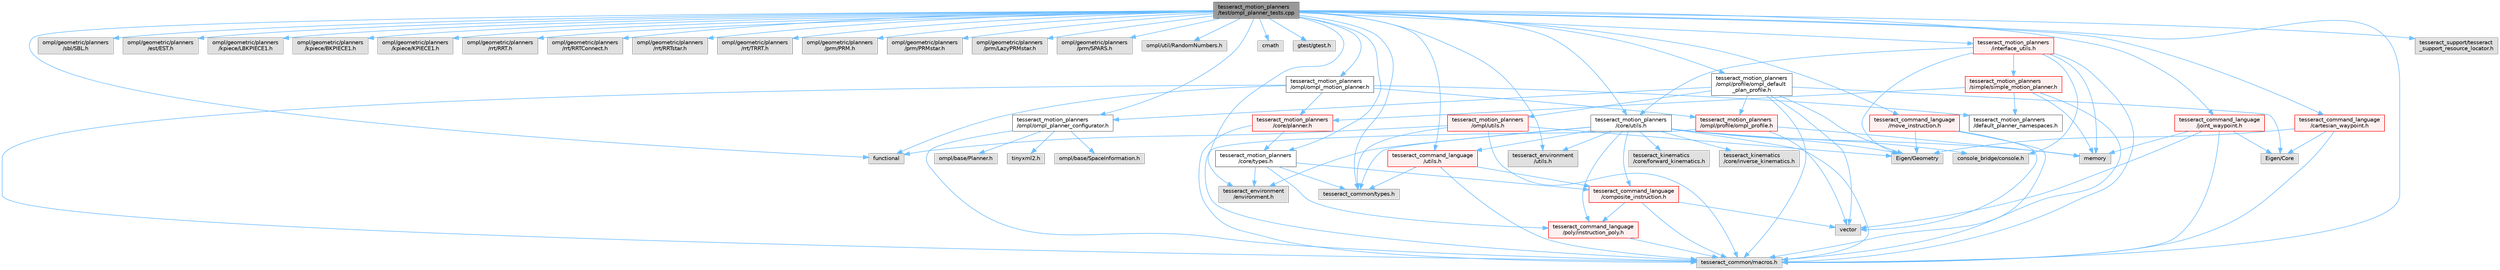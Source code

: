 digraph "tesseract_motion_planners/test/ompl_planner_tests.cpp"
{
 // LATEX_PDF_SIZE
  bgcolor="transparent";
  edge [fontname=Helvetica,fontsize=10,labelfontname=Helvetica,labelfontsize=10];
  node [fontname=Helvetica,fontsize=10,shape=box,height=0.2,width=0.4];
  Node1 [label="tesseract_motion_planners\l/test/ompl_planner_tests.cpp",height=0.2,width=0.4,color="gray40", fillcolor="grey60", style="filled", fontcolor="black",tooltip="This contains unit test for the tesseract descartes planner."];
  Node1 -> Node2 [color="steelblue1",style="solid"];
  Node2 [label="tesseract_common/macros.h",height=0.2,width=0.4,color="grey60", fillcolor="#E0E0E0", style="filled",tooltip=" "];
  Node1 -> Node3 [color="steelblue1",style="solid"];
  Node3 [label="ompl/geometric/planners\l/sbl/SBL.h",height=0.2,width=0.4,color="grey60", fillcolor="#E0E0E0", style="filled",tooltip=" "];
  Node1 -> Node4 [color="steelblue1",style="solid"];
  Node4 [label="ompl/geometric/planners\l/est/EST.h",height=0.2,width=0.4,color="grey60", fillcolor="#E0E0E0", style="filled",tooltip=" "];
  Node1 -> Node5 [color="steelblue1",style="solid"];
  Node5 [label="ompl/geometric/planners\l/kpiece/LBKPIECE1.h",height=0.2,width=0.4,color="grey60", fillcolor="#E0E0E0", style="filled",tooltip=" "];
  Node1 -> Node6 [color="steelblue1",style="solid"];
  Node6 [label="ompl/geometric/planners\l/kpiece/BKPIECE1.h",height=0.2,width=0.4,color="grey60", fillcolor="#E0E0E0", style="filled",tooltip=" "];
  Node1 -> Node7 [color="steelblue1",style="solid"];
  Node7 [label="ompl/geometric/planners\l/kpiece/KPIECE1.h",height=0.2,width=0.4,color="grey60", fillcolor="#E0E0E0", style="filled",tooltip=" "];
  Node1 -> Node8 [color="steelblue1",style="solid"];
  Node8 [label="ompl/geometric/planners\l/rrt/RRT.h",height=0.2,width=0.4,color="grey60", fillcolor="#E0E0E0", style="filled",tooltip=" "];
  Node1 -> Node9 [color="steelblue1",style="solid"];
  Node9 [label="ompl/geometric/planners\l/rrt/RRTConnect.h",height=0.2,width=0.4,color="grey60", fillcolor="#E0E0E0", style="filled",tooltip=" "];
  Node1 -> Node10 [color="steelblue1",style="solid"];
  Node10 [label="ompl/geometric/planners\l/rrt/RRTstar.h",height=0.2,width=0.4,color="grey60", fillcolor="#E0E0E0", style="filled",tooltip=" "];
  Node1 -> Node11 [color="steelblue1",style="solid"];
  Node11 [label="ompl/geometric/planners\l/rrt/TRRT.h",height=0.2,width=0.4,color="grey60", fillcolor="#E0E0E0", style="filled",tooltip=" "];
  Node1 -> Node12 [color="steelblue1",style="solid"];
  Node12 [label="ompl/geometric/planners\l/prm/PRM.h",height=0.2,width=0.4,color="grey60", fillcolor="#E0E0E0", style="filled",tooltip=" "];
  Node1 -> Node13 [color="steelblue1",style="solid"];
  Node13 [label="ompl/geometric/planners\l/prm/PRMstar.h",height=0.2,width=0.4,color="grey60", fillcolor="#E0E0E0", style="filled",tooltip=" "];
  Node1 -> Node14 [color="steelblue1",style="solid"];
  Node14 [label="ompl/geometric/planners\l/prm/LazyPRMstar.h",height=0.2,width=0.4,color="grey60", fillcolor="#E0E0E0", style="filled",tooltip=" "];
  Node1 -> Node15 [color="steelblue1",style="solid"];
  Node15 [label="ompl/geometric/planners\l/prm/SPARS.h",height=0.2,width=0.4,color="grey60", fillcolor="#E0E0E0", style="filled",tooltip=" "];
  Node1 -> Node16 [color="steelblue1",style="solid"];
  Node16 [label="ompl/util/RandomNumbers.h",height=0.2,width=0.4,color="grey60", fillcolor="#E0E0E0", style="filled",tooltip=" "];
  Node1 -> Node17 [color="steelblue1",style="solid"];
  Node17 [label="functional",height=0.2,width=0.4,color="grey60", fillcolor="#E0E0E0", style="filled",tooltip=" "];
  Node1 -> Node18 [color="steelblue1",style="solid"];
  Node18 [label="cmath",height=0.2,width=0.4,color="grey60", fillcolor="#E0E0E0", style="filled",tooltip=" "];
  Node1 -> Node19 [color="steelblue1",style="solid"];
  Node19 [label="gtest/gtest.h",height=0.2,width=0.4,color="grey60", fillcolor="#E0E0E0", style="filled",tooltip=" "];
  Node1 -> Node20 [color="steelblue1",style="solid"];
  Node20 [label="tesseract_common/types.h",height=0.2,width=0.4,color="grey60", fillcolor="#E0E0E0", style="filled",tooltip=" "];
  Node1 -> Node21 [color="steelblue1",style="solid"];
  Node21 [label="tesseract_environment\l/environment.h",height=0.2,width=0.4,color="grey60", fillcolor="#E0E0E0", style="filled",tooltip=" "];
  Node1 -> Node22 [color="steelblue1",style="solid"];
  Node22 [label="tesseract_environment\l/utils.h",height=0.2,width=0.4,color="grey60", fillcolor="#E0E0E0", style="filled",tooltip=" "];
  Node1 -> Node23 [color="steelblue1",style="solid"];
  Node23 [label="tesseract_motion_planners\l/ompl/ompl_motion_planner.h",height=0.2,width=0.4,color="grey40", fillcolor="white", style="filled",URL="$d2/dec/ompl__motion__planner_8h.html",tooltip="Tesseract OMPL motion planner."];
  Node23 -> Node2 [color="steelblue1",style="solid"];
  Node23 -> Node17 [color="steelblue1",style="solid"];
  Node23 -> Node24 [color="steelblue1",style="solid"];
  Node24 [label="tesseract_motion_planners\l/default_planner_namespaces.h",height=0.2,width=0.4,color="grey40", fillcolor="white", style="filled",URL="$de/d3a/default__planner__namespaces_8h.html",tooltip="A collection of motion planner profile namespaces."];
  Node23 -> Node25 [color="steelblue1",style="solid"];
  Node25 [label="tesseract_motion_planners\l/core/planner.h",height=0.2,width=0.4,color="red", fillcolor="#FFF0F0", style="filled",URL="$d7/d8c/planner_8h.html",tooltip="Planner Interface Class."];
  Node25 -> Node2 [color="steelblue1",style="solid"];
  Node25 -> Node27 [color="steelblue1",style="solid"];
  Node27 [label="tesseract_motion_planners\l/core/types.h",height=0.2,width=0.4,color="grey40", fillcolor="white", style="filled",URL="$d1/d6d/tesseract__motion__planners_2core_2include_2tesseract__motion__planners_2core_2types_8h.html",tooltip=" "];
  Node27 -> Node21 [color="steelblue1",style="solid"];
  Node27 -> Node20 [color="steelblue1",style="solid"];
  Node27 -> Node28 [color="steelblue1",style="solid"];
  Node28 [label="tesseract_command_language\l/poly/instruction_poly.h",height=0.2,width=0.4,color="red", fillcolor="#FFF0F0", style="filled",URL="$d1/db1/instruction__poly_8h.html",tooltip=" "];
  Node28 -> Node2 [color="steelblue1",style="solid"];
  Node27 -> Node39 [color="steelblue1",style="solid"];
  Node39 [label="tesseract_command_language\l/composite_instruction.h",height=0.2,width=0.4,color="red", fillcolor="#FFF0F0", style="filled",URL="$d5/df7/composite__instruction_8h.html",tooltip=" "];
  Node39 -> Node2 [color="steelblue1",style="solid"];
  Node39 -> Node40 [color="steelblue1",style="solid"];
  Node40 [label="vector",height=0.2,width=0.4,color="grey60", fillcolor="#E0E0E0", style="filled",tooltip=" "];
  Node39 -> Node28 [color="steelblue1",style="solid"];
  Node23 -> Node54 [color="steelblue1",style="solid"];
  Node54 [label="tesseract_motion_planners\l/ompl/profile/ompl_profile.h",height=0.2,width=0.4,color="red", fillcolor="#FFF0F0", style="filled",URL="$d5/d9f/ompl__profile_8h.html",tooltip="Tesseract OMPL profile."];
  Node54 -> Node2 [color="steelblue1",style="solid"];
  Node54 -> Node40 [color="steelblue1",style="solid"];
  Node54 -> Node35 [color="steelblue1",style="solid"];
  Node35 [label="memory",height=0.2,width=0.4,color="grey60", fillcolor="#E0E0E0", style="filled",tooltip=" "];
  Node1 -> Node60 [color="steelblue1",style="solid"];
  Node60 [label="tesseract_motion_planners\l/ompl/ompl_planner_configurator.h",height=0.2,width=0.4,color="grey40", fillcolor="white", style="filled",URL="$de/d1e/ompl__planner__configurator_8h.html",tooltip="Tesseract OMPL planner configurator."];
  Node60 -> Node2 [color="steelblue1",style="solid"];
  Node60 -> Node61 [color="steelblue1",style="solid"];
  Node61 [label="ompl/base/SpaceInformation.h",height=0.2,width=0.4,color="grey60", fillcolor="#E0E0E0", style="filled",tooltip=" "];
  Node60 -> Node62 [color="steelblue1",style="solid"];
  Node62 [label="ompl/base/Planner.h",height=0.2,width=0.4,color="grey60", fillcolor="#E0E0E0", style="filled",tooltip=" "];
  Node60 -> Node63 [color="steelblue1",style="solid"];
  Node63 [label="tinyxml2.h",height=0.2,width=0.4,color="grey60", fillcolor="#E0E0E0", style="filled",tooltip=" "];
  Node1 -> Node67 [color="steelblue1",style="solid"];
  Node67 [label="tesseract_motion_planners\l/ompl/profile/ompl_default\l_plan_profile.h",height=0.2,width=0.4,color="grey40", fillcolor="white", style="filled",URL="$d8/d16/ompl__default__plan__profile_8h.html",tooltip="Tesseract OMPL default plan profile."];
  Node67 -> Node2 [color="steelblue1",style="solid"];
  Node67 -> Node40 [color="steelblue1",style="solid"];
  Node67 -> Node66 [color="steelblue1",style="solid"];
  Node66 [label="Eigen/Geometry",height=0.2,width=0.4,color="grey60", fillcolor="#E0E0E0", style="filled",tooltip=" "];
  Node67 -> Node68 [color="steelblue1",style="solid"];
  Node68 [label="Eigen/Core",height=0.2,width=0.4,color="grey60", fillcolor="#E0E0E0", style="filled",tooltip=" "];
  Node67 -> Node69 [color="steelblue1",style="solid"];
  Node69 [label="tesseract_motion_planners\l/ompl/utils.h",height=0.2,width=0.4,color="red", fillcolor="#FFF0F0", style="filled",URL="$d1/d13/tesseract__motion__planners_2ompl_2include_2tesseract__motion__planners_2ompl_2utils_8h.html",tooltip="Tesseract OMPL planner utility functions."];
  Node69 -> Node2 [color="steelblue1",style="solid"];
  Node69 -> Node66 [color="steelblue1",style="solid"];
  Node69 -> Node17 [color="steelblue1",style="solid"];
  Node69 -> Node20 [color="steelblue1",style="solid"];
  Node67 -> Node60 [color="steelblue1",style="solid"];
  Node67 -> Node54 [color="steelblue1",style="solid"];
  Node1 -> Node27 [color="steelblue1",style="solid"];
  Node1 -> Node72 [color="steelblue1",style="solid"];
  Node72 [label="tesseract_motion_planners\l/core/utils.h",height=0.2,width=0.4,color="grey40", fillcolor="white", style="filled",URL="$d9/d8b/tesseract__motion__planners_2core_2include_2tesseract__motion__planners_2core_2utils_8h.html",tooltip="Planner utility functions."];
  Node72 -> Node2 [color="steelblue1",style="solid"];
  Node72 -> Node66 [color="steelblue1",style="solid"];
  Node72 -> Node35 [color="steelblue1",style="solid"];
  Node72 -> Node73 [color="steelblue1",style="solid"];
  Node73 [label="console_bridge/console.h",height=0.2,width=0.4,color="grey60", fillcolor="#E0E0E0", style="filled",tooltip=" "];
  Node72 -> Node21 [color="steelblue1",style="solid"];
  Node72 -> Node22 [color="steelblue1",style="solid"];
  Node72 -> Node74 [color="steelblue1",style="solid"];
  Node74 [label="tesseract_kinematics\l/core/forward_kinematics.h",height=0.2,width=0.4,color="grey60", fillcolor="#E0E0E0", style="filled",tooltip=" "];
  Node72 -> Node75 [color="steelblue1",style="solid"];
  Node75 [label="tesseract_kinematics\l/core/inverse_kinematics.h",height=0.2,width=0.4,color="grey60", fillcolor="#E0E0E0", style="filled",tooltip=" "];
  Node72 -> Node28 [color="steelblue1",style="solid"];
  Node72 -> Node39 [color="steelblue1",style="solid"];
  Node72 -> Node76 [color="steelblue1",style="solid"];
  Node76 [label="tesseract_command_language\l/utils.h",height=0.2,width=0.4,color="red", fillcolor="#FFF0F0", style="filled",URL="$d6/d75/tesseract__command__language_2include_2tesseract__command__language_2utils_8h.html",tooltip=" "];
  Node76 -> Node2 [color="steelblue1",style="solid"];
  Node76 -> Node39 [color="steelblue1",style="solid"];
  Node76 -> Node20 [color="steelblue1",style="solid"];
  Node72 -> Node20 [color="steelblue1",style="solid"];
  Node1 -> Node78 [color="steelblue1",style="solid"];
  Node78 [label="tesseract_motion_planners\l/interface_utils.h",height=0.2,width=0.4,color="red", fillcolor="#FFF0F0", style="filled",URL="$d8/df9/interface__utils_8h.html",tooltip=" "];
  Node78 -> Node2 [color="steelblue1",style="solid"];
  Node78 -> Node66 [color="steelblue1",style="solid"];
  Node78 -> Node35 [color="steelblue1",style="solid"];
  Node78 -> Node73 [color="steelblue1",style="solid"];
  Node78 -> Node72 [color="steelblue1",style="solid"];
  Node78 -> Node79 [color="steelblue1",style="solid"];
  Node79 [label="tesseract_motion_planners\l/simple/simple_motion_planner.h",height=0.2,width=0.4,color="red", fillcolor="#FFF0F0", style="filled",URL="$de/dd7/simple__motion__planner_8h.html",tooltip="The simple planner is meant to be a tool for assigning values to the seed. The planner simply loops o..."];
  Node79 -> Node2 [color="steelblue1",style="solid"];
  Node79 -> Node35 [color="steelblue1",style="solid"];
  Node79 -> Node24 [color="steelblue1",style="solid"];
  Node79 -> Node25 [color="steelblue1",style="solid"];
  Node1 -> Node82 [color="steelblue1",style="solid"];
  Node82 [label="tesseract_command_language\l/joint_waypoint.h",height=0.2,width=0.4,color="red", fillcolor="#FFF0F0", style="filled",URL="$d7/d1f/joint__waypoint_8h.html",tooltip=" "];
  Node82 -> Node2 [color="steelblue1",style="solid"];
  Node82 -> Node68 [color="steelblue1",style="solid"];
  Node82 -> Node35 [color="steelblue1",style="solid"];
  Node82 -> Node40 [color="steelblue1",style="solid"];
  Node1 -> Node84 [color="steelblue1",style="solid"];
  Node84 [label="tesseract_command_language\l/cartesian_waypoint.h",height=0.2,width=0.4,color="red", fillcolor="#FFF0F0", style="filled",URL="$d3/d18/cartesian__waypoint_8h.html",tooltip=" "];
  Node84 -> Node2 [color="steelblue1",style="solid"];
  Node84 -> Node68 [color="steelblue1",style="solid"];
  Node84 -> Node66 [color="steelblue1",style="solid"];
  Node1 -> Node85 [color="steelblue1",style="solid"];
  Node85 [label="tesseract_command_language\l/move_instruction.h",height=0.2,width=0.4,color="red", fillcolor="#FFF0F0", style="filled",URL="$da/d74/move__instruction_8h.html",tooltip=" "];
  Node85 -> Node2 [color="steelblue1",style="solid"];
  Node85 -> Node40 [color="steelblue1",style="solid"];
  Node85 -> Node66 [color="steelblue1",style="solid"];
  Node1 -> Node76 [color="steelblue1",style="solid"];
  Node1 -> Node86 [color="steelblue1",style="solid"];
  Node86 [label="tesseract_support/tesseract\l_support_resource_locator.h",height=0.2,width=0.4,color="grey60", fillcolor="#E0E0E0", style="filled",tooltip=" "];
}
